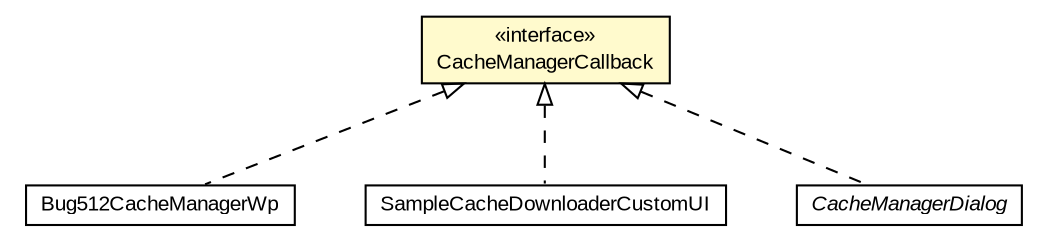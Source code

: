 #!/usr/local/bin/dot
#
# Class diagram 
# Generated by UMLGraph version R5_6-24-gf6e263 (http://www.umlgraph.org/)
#

digraph G {
	edge [fontname="arial",fontsize=10,labelfontname="arial",labelfontsize=10];
	node [fontname="arial",fontsize=10,shape=plaintext];
	nodesep=0.25;
	ranksep=0.5;
	// org.osmdroid.bugtestfragments.Bug512CacheManagerWp
	c54246 [label=<<table title="org.osmdroid.bugtestfragments.Bug512CacheManagerWp" border="0" cellborder="1" cellspacing="0" cellpadding="2" port="p" href="../../bugtestfragments/Bug512CacheManagerWp.html">
		<tr><td><table border="0" cellspacing="0" cellpadding="1">
<tr><td align="center" balign="center"> Bug512CacheManagerWp </td></tr>
		</table></td></tr>
		</table>>, URL="../../bugtestfragments/Bug512CacheManagerWp.html", fontname="arial", fontcolor="black", fontsize=10.0];
	// org.osmdroid.samplefragments.cache.SampleCacheDownloaderCustomUI
	c54308 [label=<<table title="org.osmdroid.samplefragments.cache.SampleCacheDownloaderCustomUI" border="0" cellborder="1" cellspacing="0" cellpadding="2" port="p" href="../../samplefragments/cache/SampleCacheDownloaderCustomUI.html">
		<tr><td><table border="0" cellspacing="0" cellpadding="1">
<tr><td align="center" balign="center"> SampleCacheDownloaderCustomUI </td></tr>
		</table></td></tr>
		</table>>, URL="../../samplefragments/cache/SampleCacheDownloaderCustomUI.html", fontname="arial", fontcolor="black", fontsize=10.0];
	// org.osmdroid.tileprovider.cachemanager.CacheManager.CacheManagerCallback
	c54464 [label=<<table title="org.osmdroid.tileprovider.cachemanager.CacheManager.CacheManagerCallback" border="0" cellborder="1" cellspacing="0" cellpadding="2" port="p" bgcolor="lemonChiffon" href="./CacheManager.CacheManagerCallback.html">
		<tr><td><table border="0" cellspacing="0" cellpadding="1">
<tr><td align="center" balign="center"> &#171;interface&#187; </td></tr>
<tr><td align="center" balign="center"> CacheManagerCallback </td></tr>
		</table></td></tr>
		</table>>, URL="./CacheManager.CacheManagerCallback.html", fontname="arial", fontcolor="black", fontsize=10.0];
	// org.osmdroid.tileprovider.cachemanager.CacheManager.CacheManagerDialog
	c54465 [label=<<table title="org.osmdroid.tileprovider.cachemanager.CacheManager.CacheManagerDialog" border="0" cellborder="1" cellspacing="0" cellpadding="2" port="p" href="./CacheManager.CacheManagerDialog.html">
		<tr><td><table border="0" cellspacing="0" cellpadding="1">
<tr><td align="center" balign="center"><font face="arial italic"> CacheManagerDialog </font></td></tr>
		</table></td></tr>
		</table>>, URL="./CacheManager.CacheManagerDialog.html", fontname="arial", fontcolor="black", fontsize=10.0];
	//org.osmdroid.bugtestfragments.Bug512CacheManagerWp implements org.osmdroid.tileprovider.cachemanager.CacheManager.CacheManagerCallback
	c54464:p -> c54246:p [dir=back,arrowtail=empty,style=dashed];
	//org.osmdroid.samplefragments.cache.SampleCacheDownloaderCustomUI implements org.osmdroid.tileprovider.cachemanager.CacheManager.CacheManagerCallback
	c54464:p -> c54308:p [dir=back,arrowtail=empty,style=dashed];
	//org.osmdroid.tileprovider.cachemanager.CacheManager.CacheManagerDialog implements org.osmdroid.tileprovider.cachemanager.CacheManager.CacheManagerCallback
	c54464:p -> c54465:p [dir=back,arrowtail=empty,style=dashed];
}

